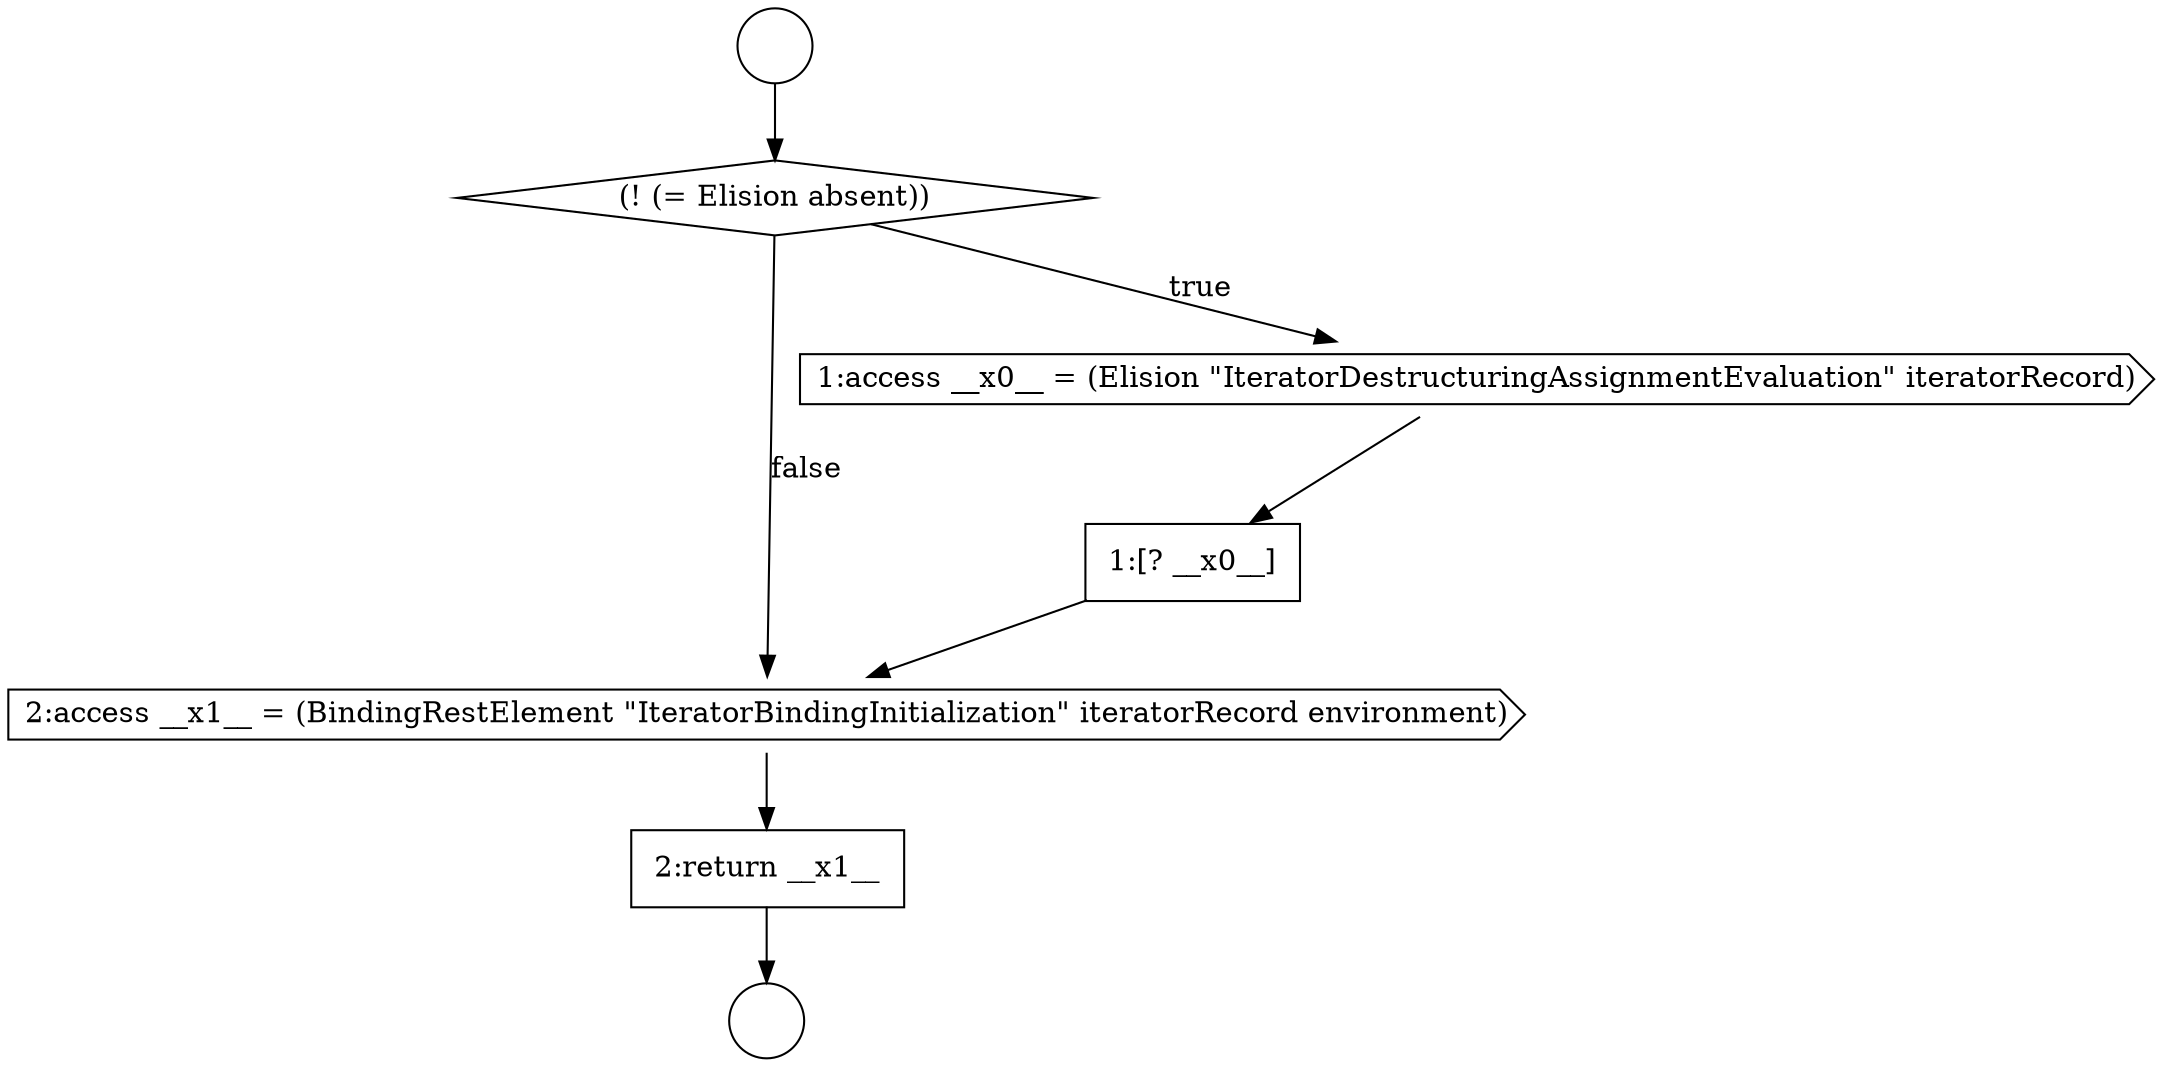 digraph {
  node6868 [shape=circle label=" " color="black" fillcolor="white" style=filled]
  node6872 [shape=none, margin=0, label=<<font color="black">
    <table border="0" cellborder="1" cellspacing="0" cellpadding="10">
      <tr><td align="left">1:[? __x0__]</td></tr>
    </table>
  </font>> color="black" fillcolor="white" style=filled]
  node6873 [shape=cds, label=<<font color="black">2:access __x1__ = (BindingRestElement &quot;IteratorBindingInitialization&quot; iteratorRecord environment)</font>> color="black" fillcolor="white" style=filled]
  node6869 [shape=circle label=" " color="black" fillcolor="white" style=filled]
  node6870 [shape=diamond, label=<<font color="black">(! (= Elision absent))</font>> color="black" fillcolor="white" style=filled]
  node6871 [shape=cds, label=<<font color="black">1:access __x0__ = (Elision &quot;IteratorDestructuringAssignmentEvaluation&quot; iteratorRecord)</font>> color="black" fillcolor="white" style=filled]
  node6874 [shape=none, margin=0, label=<<font color="black">
    <table border="0" cellborder="1" cellspacing="0" cellpadding="10">
      <tr><td align="left">2:return __x1__</td></tr>
    </table>
  </font>> color="black" fillcolor="white" style=filled]
  node6874 -> node6869 [ color="black"]
  node6868 -> node6870 [ color="black"]
  node6870 -> node6871 [label=<<font color="black">true</font>> color="black"]
  node6870 -> node6873 [label=<<font color="black">false</font>> color="black"]
  node6871 -> node6872 [ color="black"]
  node6872 -> node6873 [ color="black"]
  node6873 -> node6874 [ color="black"]
}
